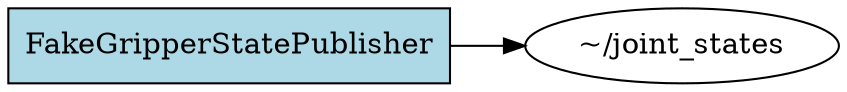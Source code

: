 digraph ROS2_Computation_Graph {
  rankdir=LR;
  node [shape=box, style=filled, fillcolor=lightgray];
  "~/joint_states" [shape=ellipse, fillcolor=white];
  "FakeGripperStatePublisher" -> "~/joint_states";
  "FakeGripperStatePublisher" [shape=box, fillcolor=lightblue];
}